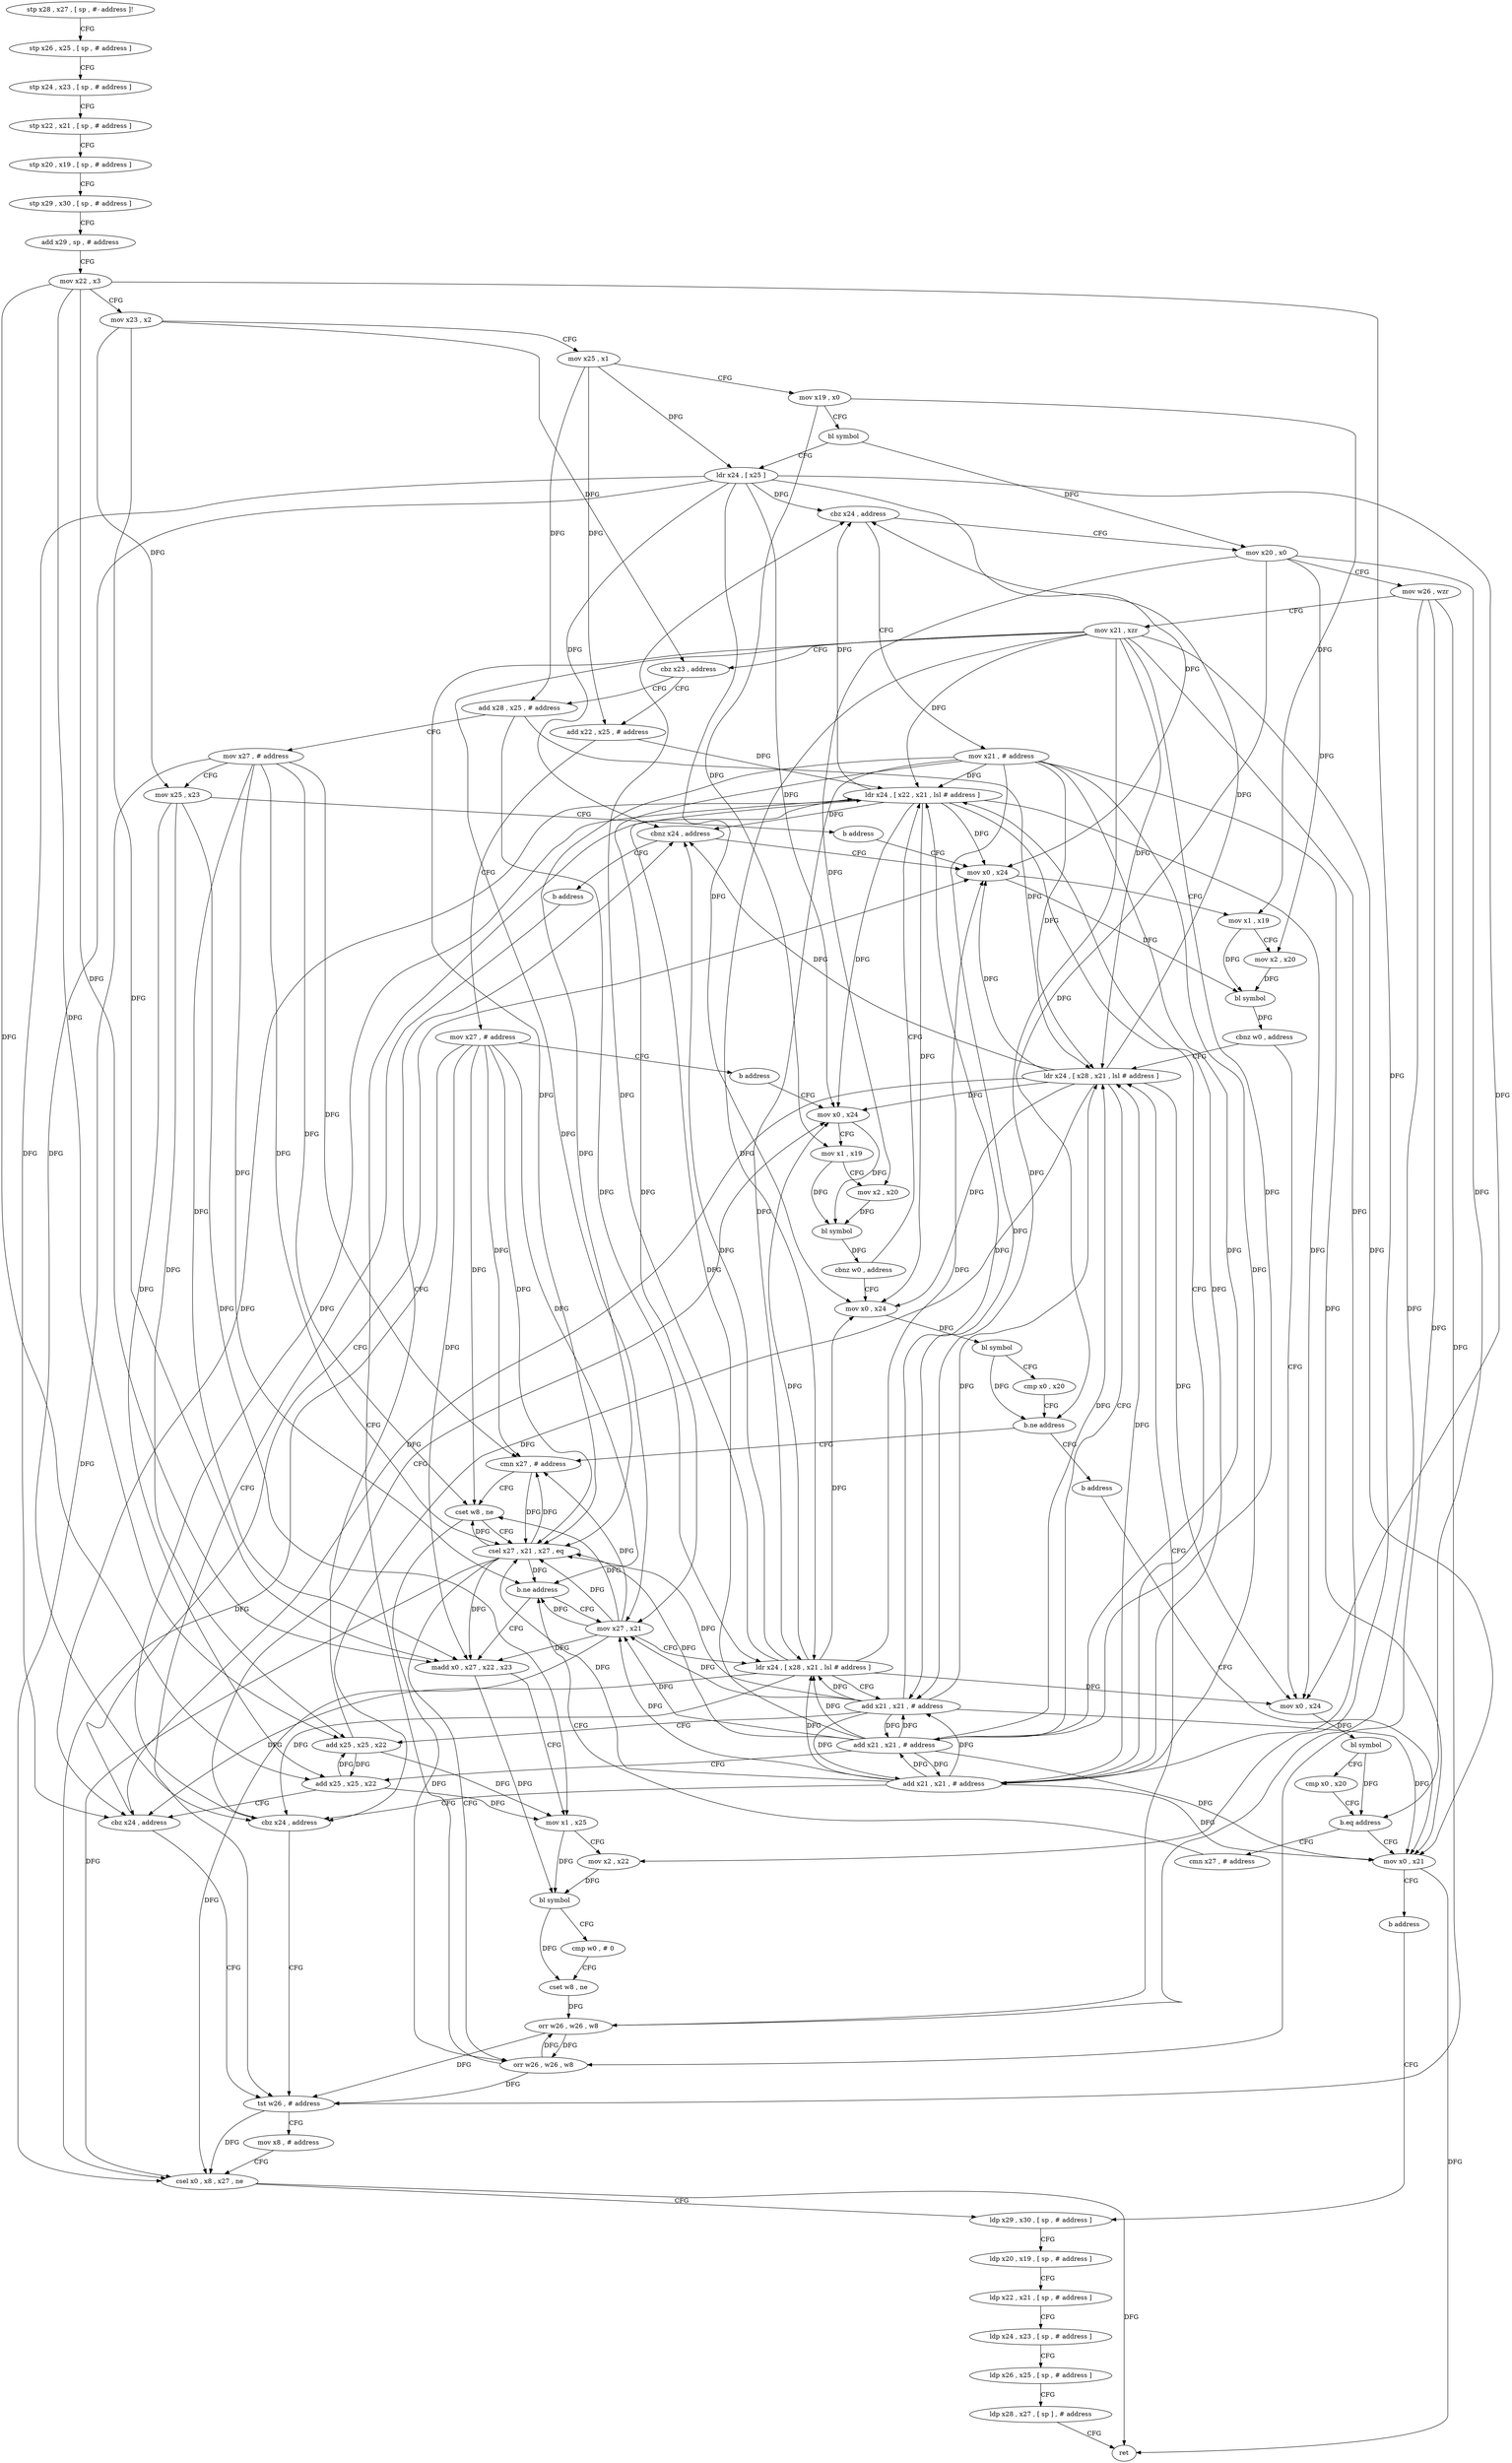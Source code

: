 digraph "func" {
"4219796" [label = "stp x28 , x27 , [ sp , #- address ]!" ]
"4219800" [label = "stp x26 , x25 , [ sp , # address ]" ]
"4219804" [label = "stp x24 , x23 , [ sp , # address ]" ]
"4219808" [label = "stp x22 , x21 , [ sp , # address ]" ]
"4219812" [label = "stp x20 , x19 , [ sp , # address ]" ]
"4219816" [label = "stp x29 , x30 , [ sp , # address ]" ]
"4219820" [label = "add x29 , sp , # address" ]
"4219824" [label = "mov x22 , x3" ]
"4219828" [label = "mov x23 , x2" ]
"4219832" [label = "mov x25 , x1" ]
"4219836" [label = "mov x19 , x0" ]
"4219840" [label = "bl symbol" ]
"4219844" [label = "ldr x24 , [ x25 ]" ]
"4219848" [label = "cbz x24 , address" ]
"4219996" [label = "mov x21 , # address" ]
"4219852" [label = "mov x20 , x0" ]
"4220000" [label = "mov x0 , x21" ]
"4219856" [label = "mov w26 , wzr" ]
"4219860" [label = "mov x21 , xzr" ]
"4219864" [label = "cbz x23 , address" ]
"4220008" [label = "add x22 , x25 , # address" ]
"4219868" [label = "add x28 , x25 , # address" ]
"4220100" [label = "ldp x29 , x30 , [ sp , # address ]" ]
"4220104" [label = "ldp x20 , x19 , [ sp , # address ]" ]
"4220108" [label = "ldp x22 , x21 , [ sp , # address ]" ]
"4220112" [label = "ldp x24 , x23 , [ sp , # address ]" ]
"4220116" [label = "ldp x26 , x25 , [ sp , # address ]" ]
"4220120" [label = "ldp x28 , x27 , [ sp ] , # address" ]
"4220124" [label = "ret" ]
"4220012" [label = "mov x27 , # address" ]
"4220016" [label = "b address" ]
"4220048" [label = "mov x0 , x24" ]
"4219872" [label = "mov x27 , # address" ]
"4219876" [label = "mov x25 , x23" ]
"4219880" [label = "b address" ]
"4219928" [label = "mov x0 , x24" ]
"4220052" [label = "mov x1 , x19" ]
"4220056" [label = "mov x2 , x20" ]
"4220060" [label = "bl symbol" ]
"4220064" [label = "cbnz w0 , address" ]
"4220036" [label = "ldr x24 , [ x22 , x21 , lsl # address ]" ]
"4220068" [label = "mov x0 , x24" ]
"4219932" [label = "mov x1 , x19" ]
"4219936" [label = "mov x2 , x20" ]
"4219940" [label = "bl symbol" ]
"4219944" [label = "cbnz w0 , address" ]
"4219912" [label = "ldr x24 , [ x28 , x21 , lsl # address ]" ]
"4219948" [label = "mov x0 , x24" ]
"4220040" [label = "add x21 , x21 , # address" ]
"4220044" [label = "cbz x24 , address" ]
"4220088" [label = "tst w26 , # address" ]
"4220072" [label = "bl symbol" ]
"4220076" [label = "cmp x0 , x20" ]
"4220080" [label = "b.ne address" ]
"4220020" [label = "cmn x27 , # address" ]
"4220084" [label = "b address" ]
"4219916" [label = "add x21 , x21 , # address" ]
"4219920" [label = "add x25 , x25 , x22" ]
"4219924" [label = "cbz x24 , address" ]
"4219952" [label = "bl symbol" ]
"4219956" [label = "cmp x0 , x20" ]
"4219960" [label = "b.eq address" ]
"4219964" [label = "cmn x27 , # address" ]
"4220092" [label = "mov x8 , # address" ]
"4220096" [label = "csel x0 , x8 , x27 , ne" ]
"4220024" [label = "cset w8 , ne" ]
"4220028" [label = "csel x27 , x21 , x27 , eq" ]
"4220032" [label = "orr w26 , w26 , w8" ]
"4220004" [label = "b address" ]
"4219968" [label = "b.ne address" ]
"4219884" [label = "madd x0 , x27 , x22 , x23" ]
"4219972" [label = "mov x27 , x21" ]
"4219888" [label = "mov x1 , x25" ]
"4219892" [label = "mov x2 , x22" ]
"4219896" [label = "bl symbol" ]
"4219900" [label = "cmp w0 , # 0" ]
"4219904" [label = "cset w8 , ne" ]
"4219908" [label = "orr w26 , w26 , w8" ]
"4219976" [label = "ldr x24 , [ x28 , x21 , lsl # address ]" ]
"4219980" [label = "add x21 , x21 , # address" ]
"4219984" [label = "add x25 , x25 , x22" ]
"4219988" [label = "cbnz x24 , address" ]
"4219992" [label = "b address" ]
"4219796" -> "4219800" [ label = "CFG" ]
"4219800" -> "4219804" [ label = "CFG" ]
"4219804" -> "4219808" [ label = "CFG" ]
"4219808" -> "4219812" [ label = "CFG" ]
"4219812" -> "4219816" [ label = "CFG" ]
"4219816" -> "4219820" [ label = "CFG" ]
"4219820" -> "4219824" [ label = "CFG" ]
"4219824" -> "4219828" [ label = "CFG" ]
"4219824" -> "4219920" [ label = "DFG" ]
"4219824" -> "4219884" [ label = "DFG" ]
"4219824" -> "4219892" [ label = "DFG" ]
"4219824" -> "4219984" [ label = "DFG" ]
"4219828" -> "4219832" [ label = "CFG" ]
"4219828" -> "4219864" [ label = "DFG" ]
"4219828" -> "4219876" [ label = "DFG" ]
"4219828" -> "4219884" [ label = "DFG" ]
"4219832" -> "4219836" [ label = "CFG" ]
"4219832" -> "4219844" [ label = "DFG" ]
"4219832" -> "4220008" [ label = "DFG" ]
"4219832" -> "4219868" [ label = "DFG" ]
"4219836" -> "4219840" [ label = "CFG" ]
"4219836" -> "4220052" [ label = "DFG" ]
"4219836" -> "4219932" [ label = "DFG" ]
"4219840" -> "4219844" [ label = "CFG" ]
"4219840" -> "4219852" [ label = "DFG" ]
"4219844" -> "4219848" [ label = "DFG" ]
"4219844" -> "4220048" [ label = "DFG" ]
"4219844" -> "4219928" [ label = "DFG" ]
"4219844" -> "4220044" [ label = "DFG" ]
"4219844" -> "4220068" [ label = "DFG" ]
"4219844" -> "4219924" [ label = "DFG" ]
"4219844" -> "4219948" [ label = "DFG" ]
"4219844" -> "4219988" [ label = "DFG" ]
"4219848" -> "4219996" [ label = "CFG" ]
"4219848" -> "4219852" [ label = "CFG" ]
"4219996" -> "4220000" [ label = "DFG" ]
"4219996" -> "4220036" [ label = "DFG" ]
"4219996" -> "4220040" [ label = "DFG" ]
"4219996" -> "4219912" [ label = "DFG" ]
"4219996" -> "4219916" [ label = "DFG" ]
"4219996" -> "4219972" [ label = "DFG" ]
"4219996" -> "4219976" [ label = "DFG" ]
"4219996" -> "4219980" [ label = "DFG" ]
"4219996" -> "4220028" [ label = "DFG" ]
"4219852" -> "4219856" [ label = "CFG" ]
"4219852" -> "4220056" [ label = "DFG" ]
"4219852" -> "4219936" [ label = "DFG" ]
"4219852" -> "4220080" [ label = "DFG" ]
"4219852" -> "4219960" [ label = "DFG" ]
"4220000" -> "4220004" [ label = "CFG" ]
"4220000" -> "4220124" [ label = "DFG" ]
"4219856" -> "4219860" [ label = "CFG" ]
"4219856" -> "4220088" [ label = "DFG" ]
"4219856" -> "4219908" [ label = "DFG" ]
"4219856" -> "4220032" [ label = "DFG" ]
"4219860" -> "4219864" [ label = "CFG" ]
"4219860" -> "4220000" [ label = "DFG" ]
"4219860" -> "4220036" [ label = "DFG" ]
"4219860" -> "4220040" [ label = "DFG" ]
"4219860" -> "4219912" [ label = "DFG" ]
"4219860" -> "4219916" [ label = "DFG" ]
"4219860" -> "4219972" [ label = "DFG" ]
"4219860" -> "4219976" [ label = "DFG" ]
"4219860" -> "4219980" [ label = "DFG" ]
"4219860" -> "4220028" [ label = "DFG" ]
"4219864" -> "4220008" [ label = "CFG" ]
"4219864" -> "4219868" [ label = "CFG" ]
"4220008" -> "4220012" [ label = "CFG" ]
"4220008" -> "4220036" [ label = "DFG" ]
"4219868" -> "4219872" [ label = "CFG" ]
"4219868" -> "4219912" [ label = "DFG" ]
"4219868" -> "4219976" [ label = "DFG" ]
"4220100" -> "4220104" [ label = "CFG" ]
"4220104" -> "4220108" [ label = "CFG" ]
"4220108" -> "4220112" [ label = "CFG" ]
"4220112" -> "4220116" [ label = "CFG" ]
"4220116" -> "4220120" [ label = "CFG" ]
"4220120" -> "4220124" [ label = "CFG" ]
"4220012" -> "4220016" [ label = "CFG" ]
"4220012" -> "4220020" [ label = "DFG" ]
"4220012" -> "4220024" [ label = "DFG" ]
"4220012" -> "4219968" [ label = "DFG" ]
"4220012" -> "4220096" [ label = "DFG" ]
"4220012" -> "4219884" [ label = "DFG" ]
"4220012" -> "4220028" [ label = "DFG" ]
"4220016" -> "4220048" [ label = "CFG" ]
"4220048" -> "4220052" [ label = "CFG" ]
"4220048" -> "4220060" [ label = "DFG" ]
"4219872" -> "4219876" [ label = "CFG" ]
"4219872" -> "4220020" [ label = "DFG" ]
"4219872" -> "4220024" [ label = "DFG" ]
"4219872" -> "4219968" [ label = "DFG" ]
"4219872" -> "4220096" [ label = "DFG" ]
"4219872" -> "4219884" [ label = "DFG" ]
"4219872" -> "4220028" [ label = "DFG" ]
"4219876" -> "4219880" [ label = "CFG" ]
"4219876" -> "4219920" [ label = "DFG" ]
"4219876" -> "4219888" [ label = "DFG" ]
"4219876" -> "4219984" [ label = "DFG" ]
"4219880" -> "4219928" [ label = "CFG" ]
"4219928" -> "4219932" [ label = "CFG" ]
"4219928" -> "4219940" [ label = "DFG" ]
"4220052" -> "4220056" [ label = "CFG" ]
"4220052" -> "4220060" [ label = "DFG" ]
"4220056" -> "4220060" [ label = "DFG" ]
"4220060" -> "4220064" [ label = "DFG" ]
"4220064" -> "4220036" [ label = "CFG" ]
"4220064" -> "4220068" [ label = "CFG" ]
"4220036" -> "4220040" [ label = "CFG" ]
"4220036" -> "4219848" [ label = "DFG" ]
"4220036" -> "4220048" [ label = "DFG" ]
"4220036" -> "4219928" [ label = "DFG" ]
"4220036" -> "4220044" [ label = "DFG" ]
"4220036" -> "4220068" [ label = "DFG" ]
"4220036" -> "4219924" [ label = "DFG" ]
"4220036" -> "4219948" [ label = "DFG" ]
"4220036" -> "4219988" [ label = "DFG" ]
"4220068" -> "4220072" [ label = "DFG" ]
"4219932" -> "4219936" [ label = "CFG" ]
"4219932" -> "4219940" [ label = "DFG" ]
"4219936" -> "4219940" [ label = "DFG" ]
"4219940" -> "4219944" [ label = "DFG" ]
"4219944" -> "4219912" [ label = "CFG" ]
"4219944" -> "4219948" [ label = "CFG" ]
"4219912" -> "4219916" [ label = "CFG" ]
"4219912" -> "4219848" [ label = "DFG" ]
"4219912" -> "4220048" [ label = "DFG" ]
"4219912" -> "4219928" [ label = "DFG" ]
"4219912" -> "4220044" [ label = "DFG" ]
"4219912" -> "4220068" [ label = "DFG" ]
"4219912" -> "4219924" [ label = "DFG" ]
"4219912" -> "4219948" [ label = "DFG" ]
"4219912" -> "4219988" [ label = "DFG" ]
"4219948" -> "4219952" [ label = "DFG" ]
"4220040" -> "4220044" [ label = "CFG" ]
"4220040" -> "4220000" [ label = "DFG" ]
"4220040" -> "4220036" [ label = "DFG" ]
"4220040" -> "4219912" [ label = "DFG" ]
"4220040" -> "4219916" [ label = "DFG" ]
"4220040" -> "4219972" [ label = "DFG" ]
"4220040" -> "4219976" [ label = "DFG" ]
"4220040" -> "4219980" [ label = "DFG" ]
"4220040" -> "4220028" [ label = "DFG" ]
"4220044" -> "4220088" [ label = "CFG" ]
"4220044" -> "4220048" [ label = "CFG" ]
"4220088" -> "4220092" [ label = "CFG" ]
"4220088" -> "4220096" [ label = "DFG" ]
"4220072" -> "4220076" [ label = "CFG" ]
"4220072" -> "4220080" [ label = "DFG" ]
"4220076" -> "4220080" [ label = "CFG" ]
"4220080" -> "4220020" [ label = "CFG" ]
"4220080" -> "4220084" [ label = "CFG" ]
"4220020" -> "4220024" [ label = "CFG" ]
"4220020" -> "4220028" [ label = "DFG" ]
"4220084" -> "4220000" [ label = "CFG" ]
"4219916" -> "4219920" [ label = "CFG" ]
"4219916" -> "4220000" [ label = "DFG" ]
"4219916" -> "4220036" [ label = "DFG" ]
"4219916" -> "4220040" [ label = "DFG" ]
"4219916" -> "4219912" [ label = "DFG" ]
"4219916" -> "4219972" [ label = "DFG" ]
"4219916" -> "4219976" [ label = "DFG" ]
"4219916" -> "4219980" [ label = "DFG" ]
"4219916" -> "4220028" [ label = "DFG" ]
"4219920" -> "4219924" [ label = "CFG" ]
"4219920" -> "4219888" [ label = "DFG" ]
"4219920" -> "4219984" [ label = "DFG" ]
"4219924" -> "4220088" [ label = "CFG" ]
"4219924" -> "4219928" [ label = "CFG" ]
"4219952" -> "4219956" [ label = "CFG" ]
"4219952" -> "4219960" [ label = "DFG" ]
"4219956" -> "4219960" [ label = "CFG" ]
"4219960" -> "4220000" [ label = "CFG" ]
"4219960" -> "4219964" [ label = "CFG" ]
"4219964" -> "4219968" [ label = "CFG" ]
"4220092" -> "4220096" [ label = "CFG" ]
"4220096" -> "4220100" [ label = "CFG" ]
"4220096" -> "4220124" [ label = "DFG" ]
"4220024" -> "4220028" [ label = "CFG" ]
"4220024" -> "4220032" [ label = "DFG" ]
"4220028" -> "4220032" [ label = "CFG" ]
"4220028" -> "4220020" [ label = "DFG" ]
"4220028" -> "4220024" [ label = "DFG" ]
"4220028" -> "4219968" [ label = "DFG" ]
"4220028" -> "4220096" [ label = "DFG" ]
"4220028" -> "4219884" [ label = "DFG" ]
"4220032" -> "4220036" [ label = "CFG" ]
"4220032" -> "4220088" [ label = "DFG" ]
"4220032" -> "4219908" [ label = "DFG" ]
"4220004" -> "4220100" [ label = "CFG" ]
"4219968" -> "4219884" [ label = "CFG" ]
"4219968" -> "4219972" [ label = "CFG" ]
"4219884" -> "4219888" [ label = "CFG" ]
"4219884" -> "4219896" [ label = "DFG" ]
"4219972" -> "4219976" [ label = "CFG" ]
"4219972" -> "4220020" [ label = "DFG" ]
"4219972" -> "4220024" [ label = "DFG" ]
"4219972" -> "4219968" [ label = "DFG" ]
"4219972" -> "4220096" [ label = "DFG" ]
"4219972" -> "4219884" [ label = "DFG" ]
"4219972" -> "4220028" [ label = "DFG" ]
"4219888" -> "4219892" [ label = "CFG" ]
"4219888" -> "4219896" [ label = "DFG" ]
"4219892" -> "4219896" [ label = "DFG" ]
"4219896" -> "4219900" [ label = "CFG" ]
"4219896" -> "4219904" [ label = "DFG" ]
"4219900" -> "4219904" [ label = "CFG" ]
"4219904" -> "4219908" [ label = "DFG" ]
"4219908" -> "4219912" [ label = "CFG" ]
"4219908" -> "4220088" [ label = "DFG" ]
"4219908" -> "4220032" [ label = "DFG" ]
"4219976" -> "4219980" [ label = "CFG" ]
"4219976" -> "4219848" [ label = "DFG" ]
"4219976" -> "4220048" [ label = "DFG" ]
"4219976" -> "4219928" [ label = "DFG" ]
"4219976" -> "4220044" [ label = "DFG" ]
"4219976" -> "4220068" [ label = "DFG" ]
"4219976" -> "4219924" [ label = "DFG" ]
"4219976" -> "4219948" [ label = "DFG" ]
"4219976" -> "4219988" [ label = "DFG" ]
"4219980" -> "4219984" [ label = "CFG" ]
"4219980" -> "4220000" [ label = "DFG" ]
"4219980" -> "4220036" [ label = "DFG" ]
"4219980" -> "4220040" [ label = "DFG" ]
"4219980" -> "4219912" [ label = "DFG" ]
"4219980" -> "4219916" [ label = "DFG" ]
"4219980" -> "4219972" [ label = "DFG" ]
"4219980" -> "4219976" [ label = "DFG" ]
"4219980" -> "4220028" [ label = "DFG" ]
"4219984" -> "4219988" [ label = "CFG" ]
"4219984" -> "4219888" [ label = "DFG" ]
"4219984" -> "4219920" [ label = "DFG" ]
"4219988" -> "4219928" [ label = "CFG" ]
"4219988" -> "4219992" [ label = "CFG" ]
"4219992" -> "4220088" [ label = "CFG" ]
}
